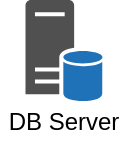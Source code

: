 <mxfile version="14.6.13" type="device"><diagram id="zA1alpj_XgPTlD5v7qAT" name="Seite-1"><mxGraphModel dx="1086" dy="966" grid="1" gridSize="10" guides="1" tooltips="1" connect="1" arrows="1" fold="1" page="1" pageScale="1" pageWidth="827" pageHeight="1169" math="0" shadow="0"><root><mxCell id="0"/><mxCell id="1" parent="0"/><mxCell id="AFNoBz6IAKtAAqU4axhD-1" value="" style="group" vertex="1" connectable="0" parent="1"><mxGeometry x="40" y="40" width="64" height="70.8" as="geometry"/></mxCell><mxCell id="AFNoBz6IAKtAAqU4axhD-2" value="" style="shadow=0;dashed=0;html=1;strokeColor=none;fillColor=#505050;labelPosition=center;verticalLabelPosition=bottom;verticalAlign=top;outlineConnect=0;align=center;shape=mxgraph.office.databases.database_server_blue;aspect=fixed;" vertex="1" parent="AFNoBz6IAKtAAqU4axhD-1"><mxGeometry x="12.75" width="38.5" height="51" as="geometry"/></mxCell><mxCell id="AFNoBz6IAKtAAqU4axhD-3" value="DB Server" style="text;html=1;strokeColor=none;fillColor=none;align=center;verticalAlign=middle;whiteSpace=wrap;rounded=0;" vertex="1" parent="AFNoBz6IAKtAAqU4axhD-1"><mxGeometry y="50.8" width="64" height="20" as="geometry"/></mxCell></root></mxGraphModel></diagram></mxfile>